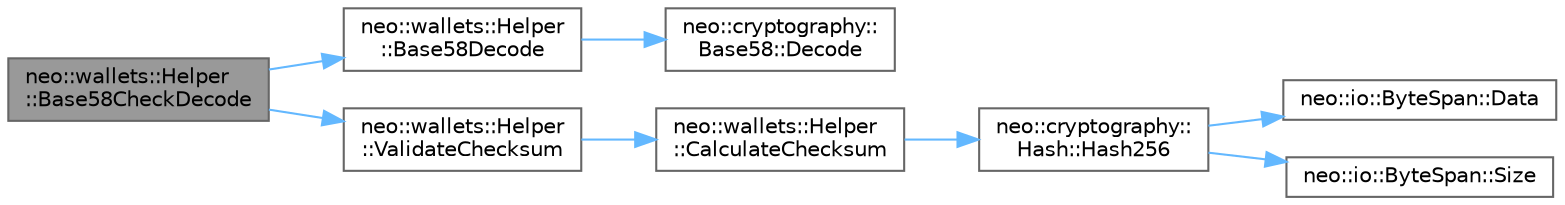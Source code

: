 digraph "neo::wallets::Helper::Base58CheckDecode"
{
 // LATEX_PDF_SIZE
  bgcolor="transparent";
  edge [fontname=Helvetica,fontsize=10,labelfontname=Helvetica,labelfontsize=10];
  node [fontname=Helvetica,fontsize=10,shape=box,height=0.2,width=0.4];
  rankdir="LR";
  Node1 [id="Node000001",label="neo::wallets::Helper\l::Base58CheckDecode",height=0.2,width=0.4,color="gray40", fillcolor="grey60", style="filled", fontcolor="black",tooltip="Base58Check decodes a string."];
  Node1 -> Node2 [id="edge8_Node000001_Node000002",color="steelblue1",style="solid",tooltip=" "];
  Node2 [id="Node000002",label="neo::wallets::Helper\l::Base58Decode",height=0.2,width=0.4,color="grey40", fillcolor="white", style="filled",URL="$classneo_1_1wallets_1_1_helper.html#a1ecd12c6b696f55788a13938f4285642",tooltip="Base58 decodes a string."];
  Node2 -> Node3 [id="edge9_Node000002_Node000003",color="steelblue1",style="solid",tooltip=" "];
  Node3 [id="Node000003",label="neo::cryptography::\lBase58::Decode",height=0.2,width=0.4,color="grey40", fillcolor="white", style="filled",URL="$classneo_1_1cryptography_1_1_base58.html#a063133b21ab7c5bf5f7ed7fc153015b0",tooltip="Decode Base58 string to bytes."];
  Node1 -> Node4 [id="edge10_Node000001_Node000004",color="steelblue1",style="solid",tooltip=" "];
  Node4 [id="Node000004",label="neo::wallets::Helper\l::ValidateChecksum",height=0.2,width=0.4,color="grey40", fillcolor="white", style="filled",URL="$classneo_1_1wallets_1_1_helper.html#a23220233f5e467d292eff23bf2e15a5e",tooltip="Validates the checksum in base58check decoding."];
  Node4 -> Node5 [id="edge11_Node000004_Node000005",color="steelblue1",style="solid",tooltip=" "];
  Node5 [id="Node000005",label="neo::wallets::Helper\l::CalculateChecksum",height=0.2,width=0.4,color="grey40", fillcolor="white", style="filled",URL="$classneo_1_1wallets_1_1_helper.html#ab04fdceda00e06d143eaa4cb6e384e78",tooltip="Calculates the checksum for address generation."];
  Node5 -> Node6 [id="edge12_Node000005_Node000006",color="steelblue1",style="solid",tooltip=" "];
  Node6 [id="Node000006",label="neo::cryptography::\lHash::Hash256",height=0.2,width=0.4,color="grey40", fillcolor="white", style="filled",URL="$classneo_1_1cryptography_1_1_hash.html#a1f27587bba8d21efdec839f2679e1a90",tooltip="Computes Hash256 (double SHA256)."];
  Node6 -> Node7 [id="edge13_Node000006_Node000007",color="steelblue1",style="solid",tooltip=" "];
  Node7 [id="Node000007",label="neo::io::ByteSpan::Data",height=0.2,width=0.4,color="grey40", fillcolor="white", style="filled",URL="$classneo_1_1io_1_1_byte_span.html#a0285a19eb5cd212ecd1079e0bc5e494c",tooltip="Gets a pointer to the data."];
  Node6 -> Node8 [id="edge14_Node000006_Node000008",color="steelblue1",style="solid",tooltip=" "];
  Node8 [id="Node000008",label="neo::io::ByteSpan::Size",height=0.2,width=0.4,color="grey40", fillcolor="white", style="filled",URL="$classneo_1_1io_1_1_byte_span.html#a4a869430800a37dcbeefac6f36468fcb",tooltip="Gets the size of the ByteSpan."];
}
